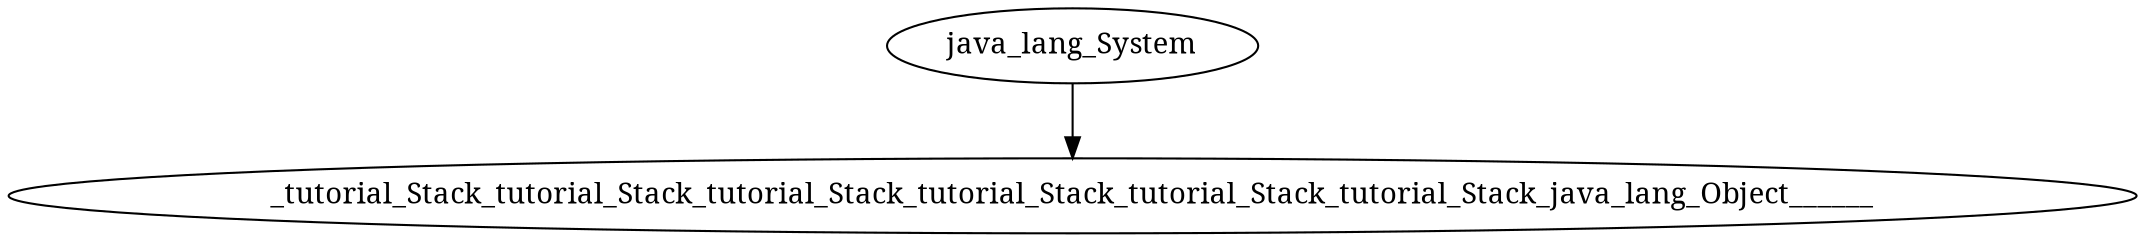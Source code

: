 digraph {

edge[fontname="SimSun",fontcolor=red];
node[fontname="SimSun",size="20,20"];

java_lang_System->_tutorial_Stack_tutorial_Stack_tutorial_Stack_tutorial_Stack_tutorial_Stack_tutorial_Stack_java_lang_Object______;

}

